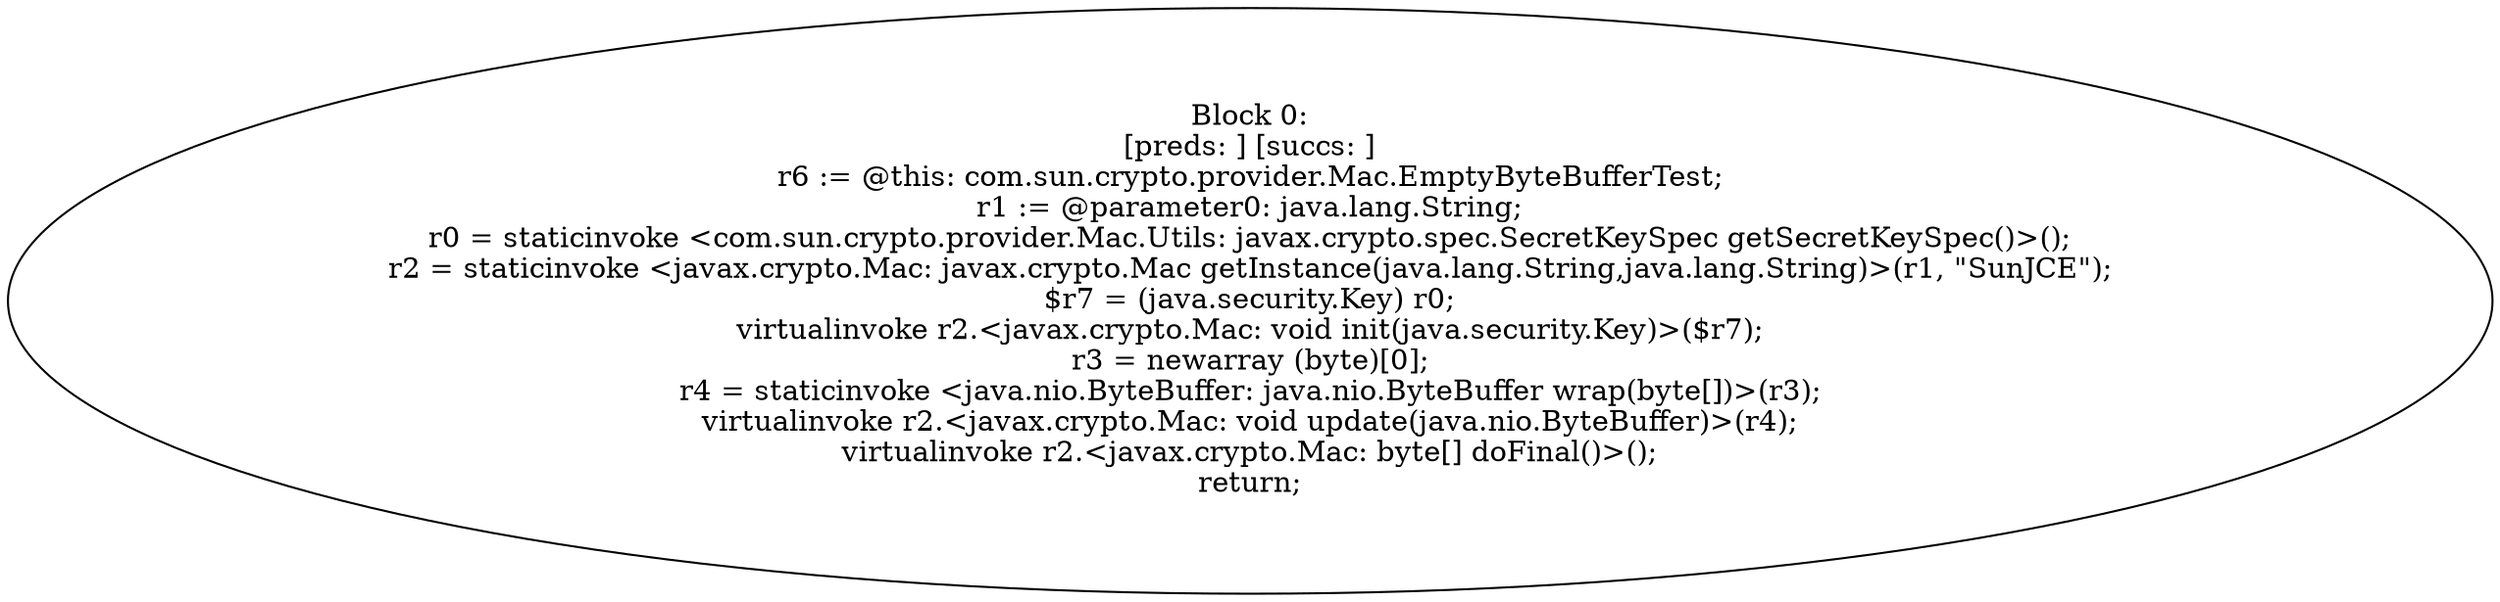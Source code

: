 digraph "unitGraph" {
    "Block 0:
[preds: ] [succs: ]
r6 := @this: com.sun.crypto.provider.Mac.EmptyByteBufferTest;
r1 := @parameter0: java.lang.String;
r0 = staticinvoke <com.sun.crypto.provider.Mac.Utils: javax.crypto.spec.SecretKeySpec getSecretKeySpec()>();
r2 = staticinvoke <javax.crypto.Mac: javax.crypto.Mac getInstance(java.lang.String,java.lang.String)>(r1, \"SunJCE\");
$r7 = (java.security.Key) r0;
virtualinvoke r2.<javax.crypto.Mac: void init(java.security.Key)>($r7);
r3 = newarray (byte)[0];
r4 = staticinvoke <java.nio.ByteBuffer: java.nio.ByteBuffer wrap(byte[])>(r3);
virtualinvoke r2.<javax.crypto.Mac: void update(java.nio.ByteBuffer)>(r4);
virtualinvoke r2.<javax.crypto.Mac: byte[] doFinal()>();
return;
"
}

